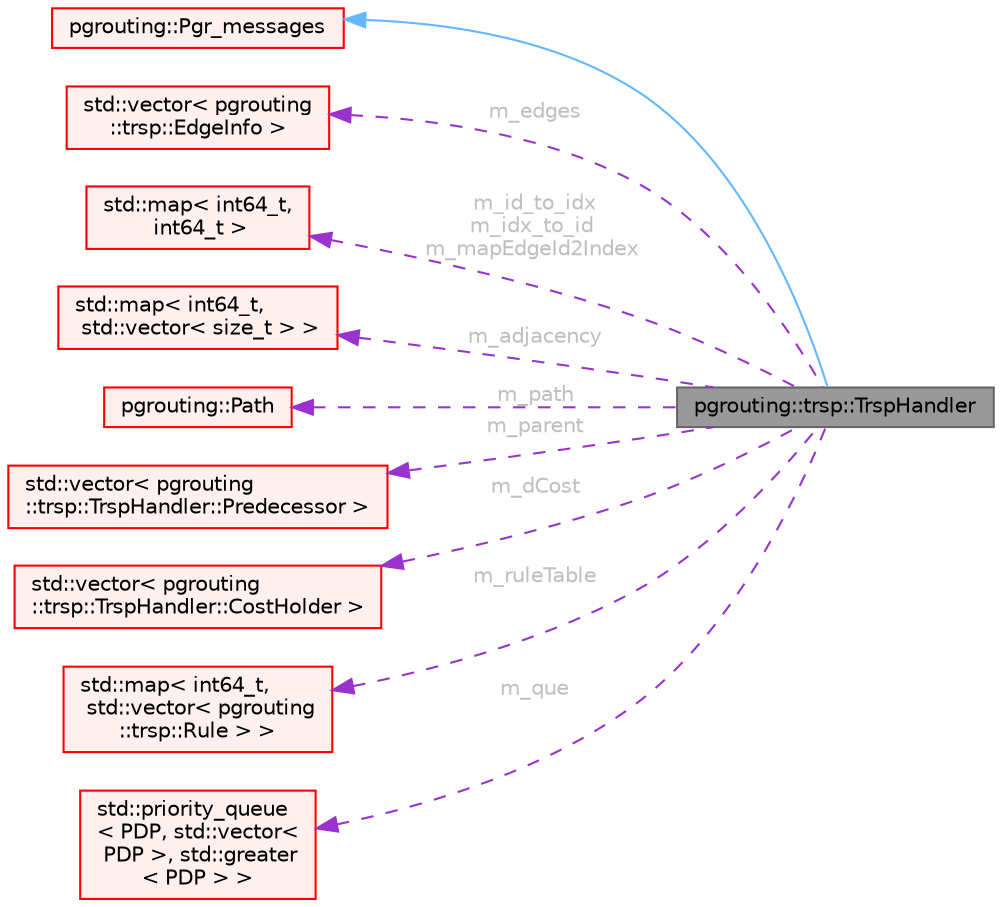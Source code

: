 digraph "pgrouting::trsp::TrspHandler"
{
 // LATEX_PDF_SIZE
  bgcolor="transparent";
  edge [fontname=Helvetica,fontsize=10,labelfontname=Helvetica,labelfontsize=10];
  node [fontname=Helvetica,fontsize=10,shape=box,height=0.2,width=0.4];
  rankdir="LR";
  Node1 [id="Node000001",label="pgrouting::trsp::TrspHandler",height=0.2,width=0.4,color="gray40", fillcolor="grey60", style="filled", fontcolor="black",tooltip=" "];
  Node2 -> Node1 [id="edge1_Node000001_Node000002",dir="back",color="steelblue1",style="solid",tooltip=" "];
  Node2 [id="Node000002",label="pgrouting::Pgr_messages",height=0.2,width=0.4,color="red", fillcolor="#FFF0F0", style="filled",URL="$classpgrouting_1_1Pgr__messages.html",tooltip=" "];
  Node8 -> Node1 [id="edge2_Node000001_Node000008",dir="back",color="darkorchid3",style="dashed",tooltip=" ",label=" m_edges",fontcolor="grey" ];
  Node8 [id="Node000008",label="std::vector\< pgrouting\l::trsp::EdgeInfo \>",height=0.2,width=0.4,color="red", fillcolor="#FFF0F0", style="filled",tooltip=" "];
  Node14 -> Node1 [id="edge3_Node000001_Node000014",dir="back",color="darkorchid3",style="dashed",tooltip=" ",label=" m_id_to_idx\nm_idx_to_id\nm_mapEdgeId2Index",fontcolor="grey" ];
  Node14 [id="Node000014",label="std::map\< int64_t,\l int64_t \>",height=0.2,width=0.4,color="red", fillcolor="#FFF0F0", style="filled",tooltip=" "];
  Node17 -> Node1 [id="edge4_Node000001_Node000017",dir="back",color="darkorchid3",style="dashed",tooltip=" ",label=" m_adjacency",fontcolor="grey" ];
  Node17 [id="Node000017",label="std::map\< int64_t,\l std::vector\< size_t \> \>",height=0.2,width=0.4,color="red", fillcolor="#FFF0F0", style="filled",tooltip=" "];
  Node18 -> Node1 [id="edge5_Node000001_Node000018",dir="back",color="darkorchid3",style="dashed",tooltip=" ",label=" m_path",fontcolor="grey" ];
  Node18 [id="Node000018",label="pgrouting::Path",height=0.2,width=0.4,color="red", fillcolor="#FFF0F0", style="filled",URL="$classpgrouting_1_1Path.html",tooltip=" "];
  Node22 -> Node1 [id="edge6_Node000001_Node000022",dir="back",color="darkorchid3",style="dashed",tooltip=" ",label=" m_parent",fontcolor="grey" ];
  Node22 [id="Node000022",label="std::vector\< pgrouting\l::trsp::TrspHandler::Predecessor \>",height=0.2,width=0.4,color="red", fillcolor="#FFF0F0", style="filled",tooltip=" "];
  Node25 -> Node1 [id="edge7_Node000001_Node000025",dir="back",color="darkorchid3",style="dashed",tooltip=" ",label=" m_dCost",fontcolor="grey" ];
  Node25 [id="Node000025",label="std::vector\< pgrouting\l::trsp::TrspHandler::CostHolder \>",height=0.2,width=0.4,color="red", fillcolor="#FFF0F0", style="filled",tooltip=" "];
  Node27 -> Node1 [id="edge8_Node000001_Node000027",dir="back",color="darkorchid3",style="dashed",tooltip=" ",label=" m_ruleTable",fontcolor="grey" ];
  Node27 [id="Node000027",label="std::map\< int64_t,\l std::vector\< pgrouting\l::trsp::Rule \> \>",height=0.2,width=0.4,color="red", fillcolor="#FFF0F0", style="filled",tooltip=" "];
  Node31 -> Node1 [id="edge9_Node000001_Node000031",dir="back",color="darkorchid3",style="dashed",tooltip=" ",label=" m_que",fontcolor="grey" ];
  Node31 [id="Node000031",label="std::priority_queue\l\< PDP, std::vector\<\l PDP \>, std::greater\l\< PDP \> \>",height=0.2,width=0.4,color="red", fillcolor="#FFF0F0", style="filled",tooltip=" "];
}
